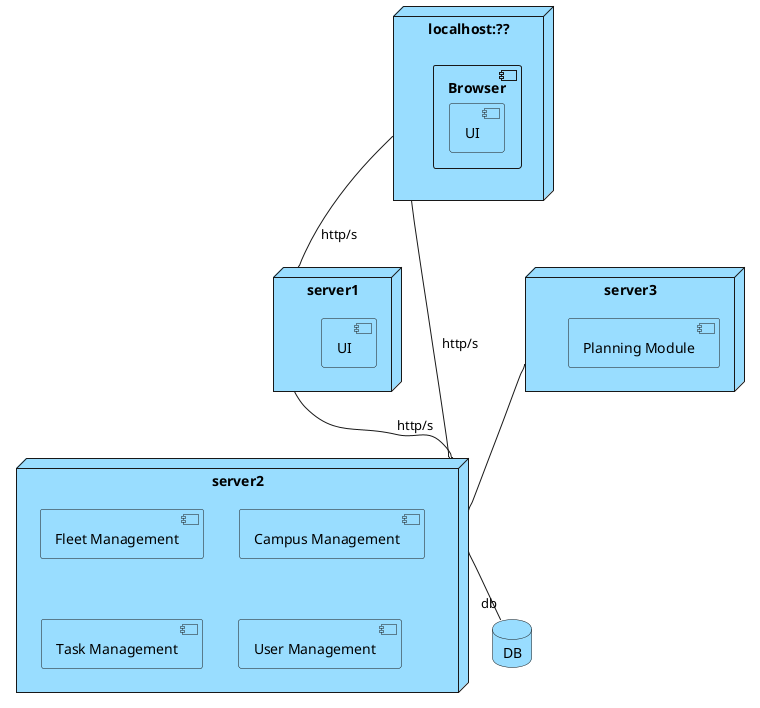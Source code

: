 @startuml Physical View

<style>
node {
    BackgroundColor #99ddff
}
component {
    BackgroundColor #99ddff
}
database {
    BackgroundColor #99ddff
}
</style>

node "localhost:??" as local {
    component Browser{
        component UI as ui
    }
}

node server1{
    component UI
}

node server2{
    component "Fleet Management" as fleet
    component "Campus Management" as campus
    component "Task Management" as task
    component "User Management" as user
}

node server3{
    component "Planning Module" as planning
}

database DB

local --  server1 : http/s
local -- server2 : http/s
server1 -- server2 : http/s
server2 -- "db" DB
server3 -- server2

@enduml